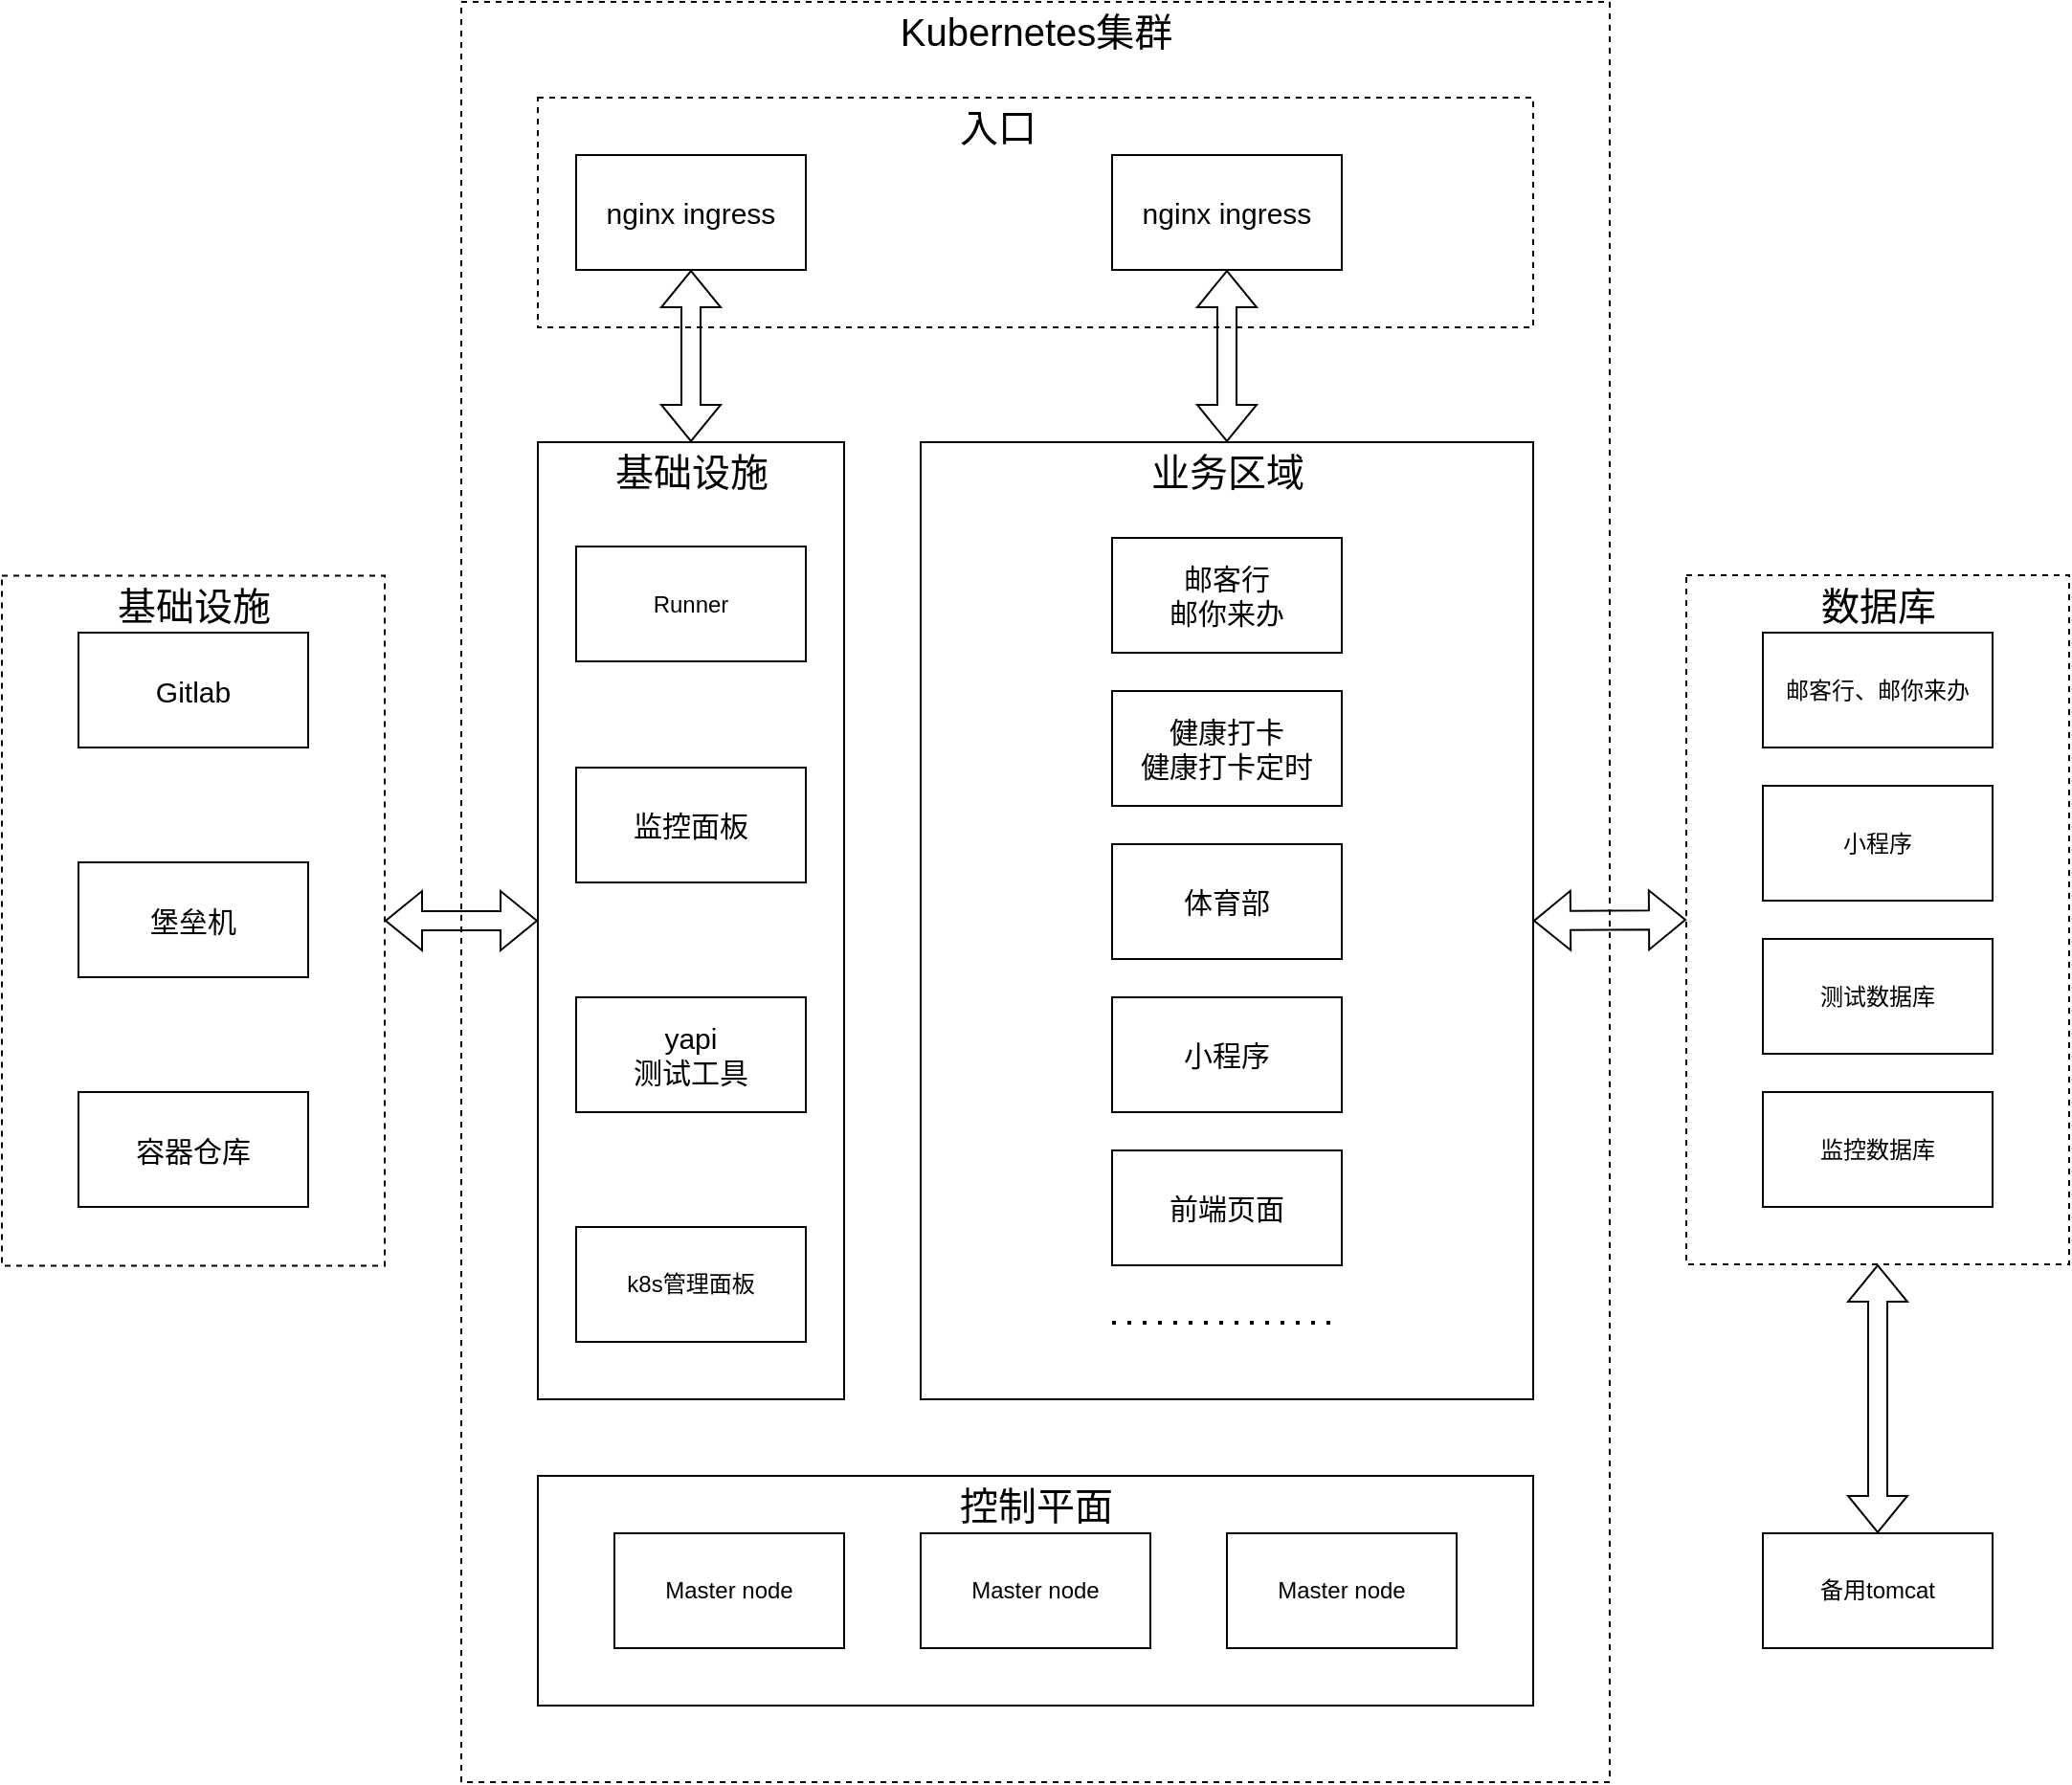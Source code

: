 <mxfile version="18.2.0" type="github">
  <diagram id="hs4czZ4O0DfGnKWhVA0j" name="Page-1">
    <mxGraphModel dx="2062" dy="1158" grid="1" gridSize="10" guides="1" tooltips="1" connect="1" arrows="1" fold="1" page="1" pageScale="1" pageWidth="1600" pageHeight="1200" math="0" shadow="0">
      <root>
        <mxCell id="0" />
        <mxCell id="1" parent="0" />
        <mxCell id="5udlhYmTXSi3_3NIaZ9b-10" value="" style="rounded=0;whiteSpace=wrap;html=1;fillColor=none;dashed=1;" vertex="1" parent="1">
          <mxGeometry x="160" y="369.75" width="200" height="360.5" as="geometry" />
        </mxCell>
        <mxCell id="RqtZ7TRINsWieWZixmro-3" value="" style="rounded=0;whiteSpace=wrap;html=1;glass=0;gradientColor=none;dashed=1;fillColor=none;" parent="1" vertex="1">
          <mxGeometry x="400" y="70" width="600" height="930" as="geometry" />
        </mxCell>
        <mxCell id="RqtZ7TRINsWieWZixmro-4" value="" style="rounded=0;whiteSpace=wrap;html=1;glass=0;fillColor=none;gradientColor=none;" parent="1" vertex="1">
          <mxGeometry x="440" y="840" width="520" height="120" as="geometry" />
        </mxCell>
        <mxCell id="RqtZ7TRINsWieWZixmro-6" value="Master node" style="rounded=0;whiteSpace=wrap;html=1;glass=0;fillColor=none;gradientColor=none;" parent="1" vertex="1">
          <mxGeometry x="480" y="870" width="120" height="60" as="geometry" />
        </mxCell>
        <mxCell id="RqtZ7TRINsWieWZixmro-7" value="Master node" style="rounded=0;whiteSpace=wrap;html=1;glass=0;fillColor=none;gradientColor=none;" parent="1" vertex="1">
          <mxGeometry x="640" y="870" width="120" height="60" as="geometry" />
        </mxCell>
        <mxCell id="RqtZ7TRINsWieWZixmro-11" value="&lt;span style=&quot;&quot;&gt;Master node&lt;/span&gt;" style="rounded=0;whiteSpace=wrap;html=1;glass=0;fillColor=none;gradientColor=none;" parent="1" vertex="1">
          <mxGeometry x="800" y="870" width="120" height="60" as="geometry" />
        </mxCell>
        <mxCell id="RqtZ7TRINsWieWZixmro-12" value="" style="rounded=0;whiteSpace=wrap;html=1;glass=0;fillColor=none;gradientColor=none;dashed=1;" parent="1" vertex="1">
          <mxGeometry x="1040" y="369.5" width="200" height="360" as="geometry" />
        </mxCell>
        <mxCell id="RqtZ7TRINsWieWZixmro-13" value="" style="rounded=0;whiteSpace=wrap;html=1;glass=0;fillColor=none;gradientColor=none;dashed=1;" parent="1" vertex="1">
          <mxGeometry x="440" y="120" width="520" height="120" as="geometry" />
        </mxCell>
        <mxCell id="RqtZ7TRINsWieWZixmro-14" value="" style="rounded=0;whiteSpace=wrap;html=1;glass=0;fillColor=none;gradientColor=none;" parent="1" vertex="1">
          <mxGeometry x="440" y="300" width="160" height="500" as="geometry" />
        </mxCell>
        <mxCell id="RqtZ7TRINsWieWZixmro-15" value="" style="rounded=0;whiteSpace=wrap;html=1;glass=0;fillColor=none;gradientColor=none;" parent="1" vertex="1">
          <mxGeometry x="640" y="300" width="320" height="500" as="geometry" />
        </mxCell>
        <mxCell id="RqtZ7TRINsWieWZixmro-16" value="邮客行、邮你来办" style="rounded=0;whiteSpace=wrap;html=1;glass=0;fillColor=none;gradientColor=none;" parent="1" vertex="1">
          <mxGeometry x="1080" y="399.5" width="120" height="60" as="geometry" />
        </mxCell>
        <mxCell id="RqtZ7TRINsWieWZixmro-17" value="小程序" style="rounded=0;whiteSpace=wrap;html=1;glass=0;fillColor=none;gradientColor=none;" parent="1" vertex="1">
          <mxGeometry x="1080" y="479.5" width="120" height="60" as="geometry" />
        </mxCell>
        <mxCell id="RqtZ7TRINsWieWZixmro-18" value="测试数据库" style="rounded=0;whiteSpace=wrap;html=1;glass=0;fillColor=none;gradientColor=none;" parent="1" vertex="1">
          <mxGeometry x="1080" y="559.5" width="120" height="60" as="geometry" />
        </mxCell>
        <mxCell id="RqtZ7TRINsWieWZixmro-19" value="监控数据库" style="rounded=0;whiteSpace=wrap;html=1;glass=0;fillColor=none;gradientColor=none;" parent="1" vertex="1">
          <mxGeometry x="1080" y="639.5" width="120" height="60" as="geometry" />
        </mxCell>
        <mxCell id="RqtZ7TRINsWieWZixmro-20" value="Gitlab" style="rounded=0;whiteSpace=wrap;html=1;glass=0;fontSize=15;fillColor=none;gradientColor=none;" parent="1" vertex="1">
          <mxGeometry x="200" y="399.5" width="120" height="60" as="geometry" />
        </mxCell>
        <mxCell id="RqtZ7TRINsWieWZixmro-21" value="yapi&lt;br&gt;测试工具" style="rounded=0;whiteSpace=wrap;html=1;glass=0;fontSize=15;fillColor=none;gradientColor=none;" parent="1" vertex="1">
          <mxGeometry x="460" y="590" width="120" height="60" as="geometry" />
        </mxCell>
        <mxCell id="RqtZ7TRINsWieWZixmro-22" value="监控面板" style="rounded=0;whiteSpace=wrap;html=1;glass=0;fontSize=15;fillColor=none;gradientColor=none;" parent="1" vertex="1">
          <mxGeometry x="460" y="470" width="120" height="60" as="geometry" />
        </mxCell>
        <mxCell id="RqtZ7TRINsWieWZixmro-24" value="邮客行&lt;br&gt;邮你来办" style="rounded=0;whiteSpace=wrap;html=1;glass=0;fontSize=15;fillColor=none;gradientColor=none;" parent="1" vertex="1">
          <mxGeometry x="740" y="350" width="120" height="60" as="geometry" />
        </mxCell>
        <mxCell id="RqtZ7TRINsWieWZixmro-25" value="健康打卡&lt;br&gt;健康打卡定时" style="rounded=0;whiteSpace=wrap;html=1;glass=0;fontSize=15;fillColor=none;gradientColor=none;" parent="1" vertex="1">
          <mxGeometry x="740" y="430" width="120" height="60" as="geometry" />
        </mxCell>
        <mxCell id="RqtZ7TRINsWieWZixmro-26" value="体育部" style="rounded=0;whiteSpace=wrap;html=1;glass=0;fontSize=15;fillColor=none;gradientColor=none;" parent="1" vertex="1">
          <mxGeometry x="740" y="510" width="120" height="60" as="geometry" />
        </mxCell>
        <mxCell id="RqtZ7TRINsWieWZixmro-27" value="小程序" style="rounded=0;whiteSpace=wrap;html=1;glass=0;fontSize=15;fillColor=none;gradientColor=none;" parent="1" vertex="1">
          <mxGeometry x="740" y="590" width="120" height="60" as="geometry" />
        </mxCell>
        <mxCell id="RqtZ7TRINsWieWZixmro-28" value="前端页面" style="rounded=0;whiteSpace=wrap;html=1;glass=0;fontSize=15;fillColor=none;gradientColor=none;" parent="1" vertex="1">
          <mxGeometry x="740" y="670" width="120" height="60" as="geometry" />
        </mxCell>
        <mxCell id="RqtZ7TRINsWieWZixmro-30" value="" style="endArrow=none;dashed=1;html=1;dashPattern=1 3;strokeWidth=2;rounded=0;fontSize=15;" parent="1" edge="1">
          <mxGeometry width="50" height="50" relative="1" as="geometry">
            <mxPoint x="740" y="760" as="sourcePoint" />
            <mxPoint x="860" y="760" as="targetPoint" />
          </mxGeometry>
        </mxCell>
        <mxCell id="RqtZ7TRINsWieWZixmro-31" value="容器仓库" style="rounded=0;whiteSpace=wrap;html=1;glass=0;fontSize=15;fillColor=none;gradientColor=none;" parent="1" vertex="1">
          <mxGeometry x="200" y="639.5" width="120" height="60" as="geometry" />
        </mxCell>
        <mxCell id="RqtZ7TRINsWieWZixmro-32" value="nginx ingress" style="rounded=0;whiteSpace=wrap;html=1;glass=0;fontSize=15;fillColor=none;gradientColor=none;" parent="1" vertex="1">
          <mxGeometry x="740" y="150" width="120" height="60" as="geometry" />
        </mxCell>
        <mxCell id="RqtZ7TRINsWieWZixmro-35" value="nginx ingress" style="rounded=0;whiteSpace=wrap;html=1;glass=0;fontSize=15;fillColor=none;gradientColor=none;" parent="1" vertex="1">
          <mxGeometry x="460" y="150" width="120" height="60" as="geometry" />
        </mxCell>
        <mxCell id="RqtZ7TRINsWieWZixmro-36" value="&lt;font style=&quot;font-size: 20px;&quot;&gt;数据库&lt;/font&gt;" style="text;html=1;resizable=0;autosize=1;align=center;verticalAlign=middle;points=[];fillColor=none;strokeColor=none;rounded=0;glass=0;dashed=1;fontSize=15;" parent="1" vertex="1">
          <mxGeometry x="1100" y="369.5" width="80" height="30" as="geometry" />
        </mxCell>
        <mxCell id="RqtZ7TRINsWieWZixmro-37" value="&lt;font style=&quot;font-size: 20px;&quot;&gt;Kubernetes集群&lt;/font&gt;" style="text;html=1;resizable=0;autosize=1;align=center;verticalAlign=middle;points=[];fillColor=none;strokeColor=none;rounded=0;glass=0;dashed=1;fontSize=15;" parent="1" vertex="1">
          <mxGeometry x="620" y="70" width="160" height="30" as="geometry" />
        </mxCell>
        <mxCell id="RqtZ7TRINsWieWZixmro-38" value="&lt;font style=&quot;font-size: 20px;&quot;&gt;入口&lt;/font&gt;" style="text;html=1;resizable=0;autosize=1;align=center;verticalAlign=middle;points=[];fillColor=none;strokeColor=none;rounded=0;glass=0;dashed=1;fontSize=15;" parent="1" vertex="1">
          <mxGeometry x="650" y="120" width="60" height="30" as="geometry" />
        </mxCell>
        <mxCell id="RqtZ7TRINsWieWZixmro-39" value="&lt;font style=&quot;font-size: 20px;&quot;&gt;控制平面&lt;/font&gt;" style="text;html=1;resizable=0;autosize=1;align=center;verticalAlign=middle;points=[];fillColor=none;strokeColor=none;rounded=0;glass=0;dashed=1;fontSize=15;" parent="1" vertex="1">
          <mxGeometry x="650" y="840" width="100" height="30" as="geometry" />
        </mxCell>
        <mxCell id="RqtZ7TRINsWieWZixmro-42" style="edgeStyle=orthogonalEdgeStyle;rounded=0;orthogonalLoop=1;jettySize=auto;html=1;exitX=0.5;exitY=1;exitDx=0;exitDy=0;fontSize=20;" parent="1" source="RqtZ7TRINsWieWZixmro-12" target="RqtZ7TRINsWieWZixmro-12" edge="1">
          <mxGeometry relative="1" as="geometry" />
        </mxCell>
        <mxCell id="RqtZ7TRINsWieWZixmro-43" style="edgeStyle=orthogonalEdgeStyle;rounded=0;orthogonalLoop=1;jettySize=auto;html=1;exitX=0.5;exitY=1;exitDx=0;exitDy=0;fontSize=20;" parent="1" source="RqtZ7TRINsWieWZixmro-12" target="RqtZ7TRINsWieWZixmro-12" edge="1">
          <mxGeometry relative="1" as="geometry" />
        </mxCell>
        <mxCell id="RqtZ7TRINsWieWZixmro-45" value="" style="shape=flexArrow;endArrow=classic;startArrow=classic;html=1;rounded=0;fontSize=20;entryX=0.5;entryY=1;entryDx=0;entryDy=0;" parent="1" target="RqtZ7TRINsWieWZixmro-35" edge="1">
          <mxGeometry width="100" height="100" relative="1" as="geometry">
            <mxPoint x="520" y="300" as="sourcePoint" />
            <mxPoint x="330" y="260" as="targetPoint" />
          </mxGeometry>
        </mxCell>
        <mxCell id="RqtZ7TRINsWieWZixmro-46" value="" style="shape=flexArrow;endArrow=classic;startArrow=classic;html=1;rounded=0;fontSize=20;entryX=0.5;entryY=1;entryDx=0;entryDy=0;exitX=0.5;exitY=0;exitDx=0;exitDy=0;" parent="1" target="RqtZ7TRINsWieWZixmro-32" edge="1" source="RqtZ7TRINsWieWZixmro-15">
          <mxGeometry width="100" height="100" relative="1" as="geometry">
            <mxPoint x="800" y="290" as="sourcePoint" />
            <mxPoint x="330" y="310" as="targetPoint" />
          </mxGeometry>
        </mxCell>
        <mxCell id="RqtZ7TRINsWieWZixmro-47" value="" style="shape=flexArrow;endArrow=classic;startArrow=classic;html=1;rounded=0;fontSize=20;exitX=1;exitY=0.5;exitDx=0;exitDy=0;entryX=0;entryY=0.5;entryDx=0;entryDy=0;" parent="1" source="RqtZ7TRINsWieWZixmro-15" target="RqtZ7TRINsWieWZixmro-12" edge="1">
          <mxGeometry width="100" height="100" relative="1" as="geometry">
            <mxPoint x="890" y="600" as="sourcePoint" />
            <mxPoint x="1040" y="540" as="targetPoint" />
          </mxGeometry>
        </mxCell>
        <mxCell id="5udlhYmTXSi3_3NIaZ9b-2" value="备用tomcat" style="rounded=0;whiteSpace=wrap;html=1;fillColor=none;" vertex="1" parent="1">
          <mxGeometry x="1080" y="870" width="120" height="60" as="geometry" />
        </mxCell>
        <mxCell id="5udlhYmTXSi3_3NIaZ9b-3" value="" style="shape=flexArrow;endArrow=classic;startArrow=classic;html=1;rounded=0;entryX=0.5;entryY=1;entryDx=0;entryDy=0;exitX=0.5;exitY=0;exitDx=0;exitDy=0;" edge="1" parent="1" source="5udlhYmTXSi3_3NIaZ9b-2" target="RqtZ7TRINsWieWZixmro-12">
          <mxGeometry width="100" height="100" relative="1" as="geometry">
            <mxPoint x="1090" y="860" as="sourcePoint" />
            <mxPoint x="1190" y="760" as="targetPoint" />
          </mxGeometry>
        </mxCell>
        <mxCell id="5udlhYmTXSi3_3NIaZ9b-5" value="&lt;span style=&quot;font-size: 20px;&quot;&gt;基础设施&lt;/span&gt;" style="text;html=1;resizable=0;autosize=1;align=center;verticalAlign=middle;points=[];fillColor=none;strokeColor=none;rounded=0;glass=0;dashed=1;fontSize=15;" vertex="1" parent="1">
          <mxGeometry x="470" y="300" width="100" height="30" as="geometry" />
        </mxCell>
        <mxCell id="5udlhYmTXSi3_3NIaZ9b-6" value="&lt;span style=&quot;font-size: 20px;&quot;&gt;业务区域&lt;/span&gt;" style="text;html=1;resizable=0;autosize=1;align=center;verticalAlign=middle;points=[];fillColor=none;strokeColor=none;rounded=0;glass=0;dashed=1;fontSize=15;" vertex="1" parent="1">
          <mxGeometry x="750" y="300" width="100" height="30" as="geometry" />
        </mxCell>
        <mxCell id="5udlhYmTXSi3_3NIaZ9b-8" value="Runner" style="rounded=0;whiteSpace=wrap;html=1;fillColor=none;" vertex="1" parent="1">
          <mxGeometry x="460" y="354.5" width="120" height="60" as="geometry" />
        </mxCell>
        <mxCell id="5udlhYmTXSi3_3NIaZ9b-9" value="k8s管理面板" style="rounded=0;whiteSpace=wrap;html=1;fillColor=none;" vertex="1" parent="1">
          <mxGeometry x="460" y="710" width="120" height="60" as="geometry" />
        </mxCell>
        <mxCell id="5udlhYmTXSi3_3NIaZ9b-11" value="&lt;font style=&quot;font-size: 20px;&quot;&gt;基础设施&lt;/font&gt;" style="text;html=1;resizable=0;autosize=1;align=center;verticalAlign=middle;points=[];fillColor=none;strokeColor=none;rounded=0;glass=0;dashed=1;fontSize=15;" vertex="1" parent="1">
          <mxGeometry x="210" y="369.5" width="100" height="30" as="geometry" />
        </mxCell>
        <mxCell id="5udlhYmTXSi3_3NIaZ9b-12" value="" style="shape=flexArrow;endArrow=classic;startArrow=classic;html=1;rounded=0;entryX=0;entryY=0.5;entryDx=0;entryDy=0;exitX=1;exitY=0.5;exitDx=0;exitDy=0;" edge="1" parent="1" source="5udlhYmTXSi3_3NIaZ9b-10" target="RqtZ7TRINsWieWZixmro-14">
          <mxGeometry width="100" height="100" relative="1" as="geometry">
            <mxPoint x="110" y="950" as="sourcePoint" />
            <mxPoint x="210" y="850" as="targetPoint" />
          </mxGeometry>
        </mxCell>
        <mxCell id="5udlhYmTXSi3_3NIaZ9b-14" value="堡垒机" style="rounded=0;whiteSpace=wrap;html=1;glass=0;fontSize=15;fillColor=none;gradientColor=none;" vertex="1" parent="1">
          <mxGeometry x="200" y="519.5" width="120" height="60" as="geometry" />
        </mxCell>
      </root>
    </mxGraphModel>
  </diagram>
</mxfile>
